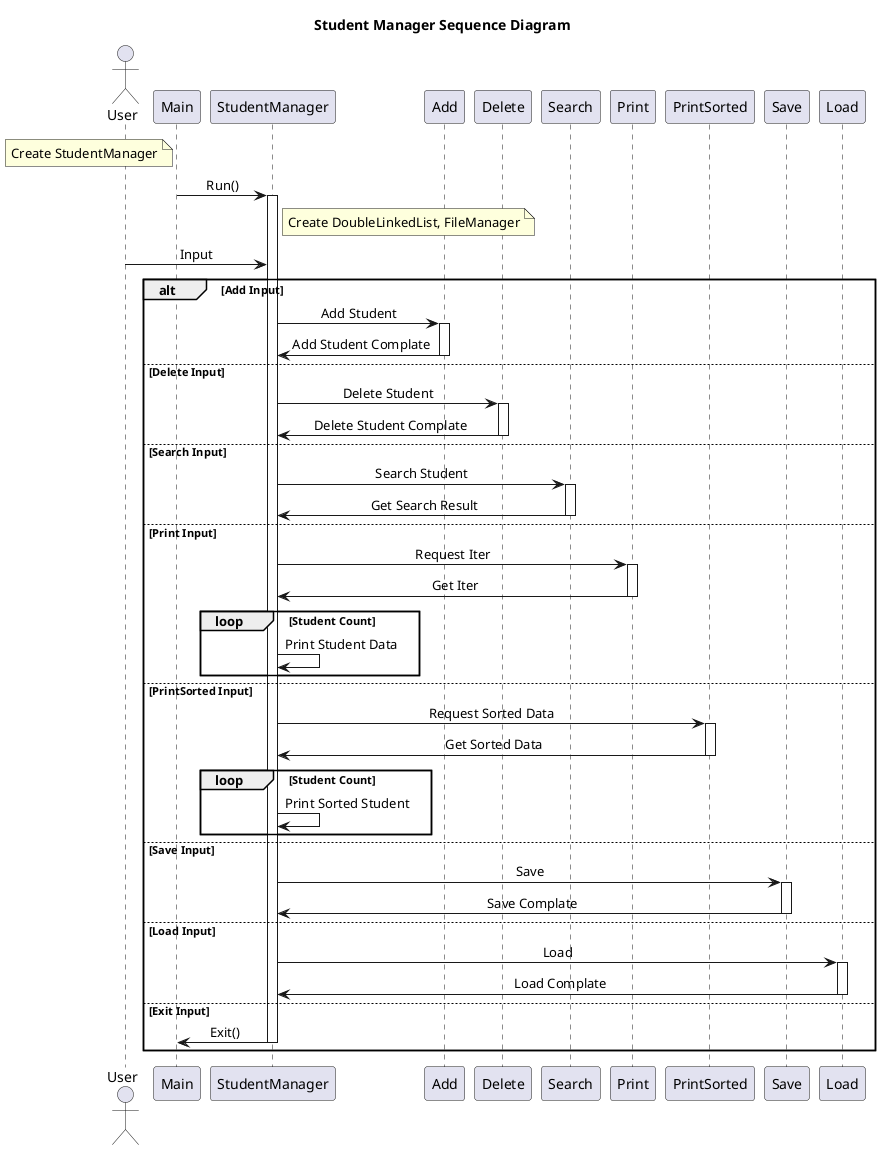 @startuml a
title Student Manager Sequence Diagram

actor User

note left of Main
 Create StudentManager
end note

skinparam SequenceMessageAlignment center
Main -> StudentManager : Run()
note right of StudentManager
    Create DoubleLinkedList, FileManager
end note

activate StudentManager
User -> StudentManager : Input

alt Add Input
StudentManager -> Add : Add Student
activate Add
Add -> StudentManager : Add Student Complate
deactivate Add

else Delete Input
StudentManager -> Delete : Delete Student
activate Delete
Delete -> StudentManager : Delete Student Complate
deactivate Delete

else Search Input
StudentManager -> Search : Search Student
activate Search
Search -> StudentManager : Get Search Result
deactivate Search

else Print Input
StudentManager -> Print : Request Iter
activate Print
Print -> StudentManager : Get Iter
deactivate Print
loop Student Count
    StudentManager -> StudentManager : Print Student Data
end

else PrintSorted Input
StudentManager -> PrintSorted : Request Sorted Data
activate PrintSorted
PrintSorted -> StudentManager : Get Sorted Data
deactivate PrintSorted
loop Student Count
    StudentManager -> StudentManager : Print Sorted Student
end

else Save Input
StudentManager -> Save : Save
activate Save
Save -> StudentManager : Save Complate
deactivate Save

else Load Input
StudentManager -> Load : Load
activate Load
Load -> StudentManager : Load Complate
deactivate Load

else Exit Input
StudentManager -> Main : Exit()
deactivate StudentManager

end

@enduml
